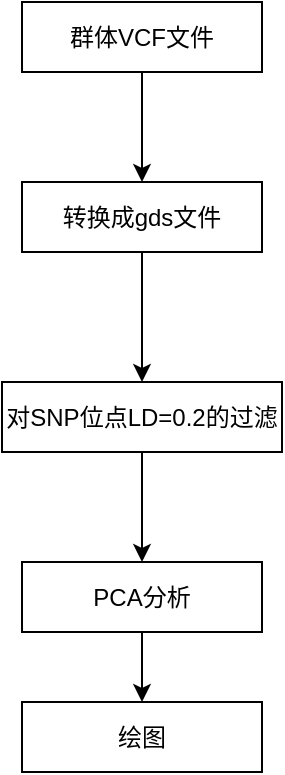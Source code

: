 <mxfile version="11.2.9" type="github" pages="1"><diagram id="uU-qyy8_fOGJKy0XWocw" name="Page-1"><mxGraphModel dx="1422" dy="794" grid="1" gridSize="10" guides="1" tooltips="1" connect="1" arrows="1" fold="1" page="1" pageScale="1" pageWidth="827" pageHeight="1169" math="0" shadow="0"><root><mxCell id="0"/><mxCell id="1" parent="0"/><mxCell id="bpaaVY7sBcEBZEE-CEiZ-3" value="" style="edgeStyle=orthogonalEdgeStyle;rounded=0;orthogonalLoop=1;jettySize=auto;html=1;" edge="1" parent="1" source="bpaaVY7sBcEBZEE-CEiZ-1" target="bpaaVY7sBcEBZEE-CEiZ-2"><mxGeometry relative="1" as="geometry"/></mxCell><mxCell id="bpaaVY7sBcEBZEE-CEiZ-1" value="群体VCF文件" style="rounded=0;whiteSpace=wrap;html=1;" vertex="1" parent="1"><mxGeometry x="350" y="120" width="120" height="35" as="geometry"/></mxCell><mxCell id="bpaaVY7sBcEBZEE-CEiZ-5" value="" style="edgeStyle=orthogonalEdgeStyle;rounded=0;orthogonalLoop=1;jettySize=auto;html=1;" edge="1" parent="1" source="bpaaVY7sBcEBZEE-CEiZ-2" target="bpaaVY7sBcEBZEE-CEiZ-4"><mxGeometry relative="1" as="geometry"/></mxCell><mxCell id="bpaaVY7sBcEBZEE-CEiZ-2" value="转换成gds文件" style="rounded=0;whiteSpace=wrap;html=1;" vertex="1" parent="1"><mxGeometry x="350" y="210" width="120" height="35" as="geometry"/></mxCell><mxCell id="bpaaVY7sBcEBZEE-CEiZ-7" value="" style="edgeStyle=orthogonalEdgeStyle;rounded=0;orthogonalLoop=1;jettySize=auto;html=1;" edge="1" parent="1" source="bpaaVY7sBcEBZEE-CEiZ-4" target="bpaaVY7sBcEBZEE-CEiZ-6"><mxGeometry relative="1" as="geometry"/></mxCell><mxCell id="bpaaVY7sBcEBZEE-CEiZ-4" value="对SNP位点LD=0.2的过滤" style="rounded=0;whiteSpace=wrap;html=1;" vertex="1" parent="1"><mxGeometry x="340" y="310" width="140" height="35" as="geometry"/></mxCell><mxCell id="bpaaVY7sBcEBZEE-CEiZ-9" value="" style="edgeStyle=orthogonalEdgeStyle;rounded=0;orthogonalLoop=1;jettySize=auto;html=1;" edge="1" parent="1" source="bpaaVY7sBcEBZEE-CEiZ-6" target="bpaaVY7sBcEBZEE-CEiZ-8"><mxGeometry relative="1" as="geometry"/></mxCell><mxCell id="bpaaVY7sBcEBZEE-CEiZ-6" value="PCA分析" style="rounded=0;whiteSpace=wrap;html=1;" vertex="1" parent="1"><mxGeometry x="350" y="400" width="120" height="35" as="geometry"/></mxCell><mxCell id="bpaaVY7sBcEBZEE-CEiZ-8" value="绘图" style="rounded=0;whiteSpace=wrap;html=1;" vertex="1" parent="1"><mxGeometry x="350" y="470" width="120" height="35" as="geometry"/></mxCell></root></mxGraphModel></diagram></mxfile>